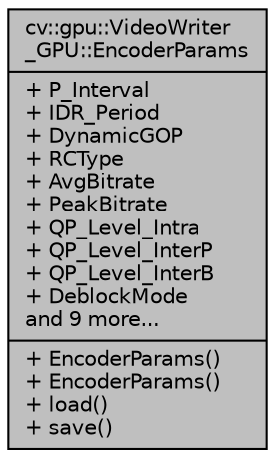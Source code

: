 digraph "cv::gpu::VideoWriter_GPU::EncoderParams"
{
 // LATEX_PDF_SIZE
  edge [fontname="Helvetica",fontsize="10",labelfontname="Helvetica",labelfontsize="10"];
  node [fontname="Helvetica",fontsize="10",shape=record];
  Node1 [label="{cv::gpu::VideoWriter\l_GPU::EncoderParams\n|+ P_Interval\l+ IDR_Period\l+ DynamicGOP\l+ RCType\l+ AvgBitrate\l+ PeakBitrate\l+ QP_Level_Intra\l+ QP_Level_InterP\l+ QP_Level_InterB\l+ DeblockMode\land 9 more...\l|+ EncoderParams()\l+ EncoderParams()\l+ load()\l+ save()\l}",height=0.2,width=0.4,color="black", fillcolor="grey75", style="filled", fontcolor="black",tooltip=" "];
}
